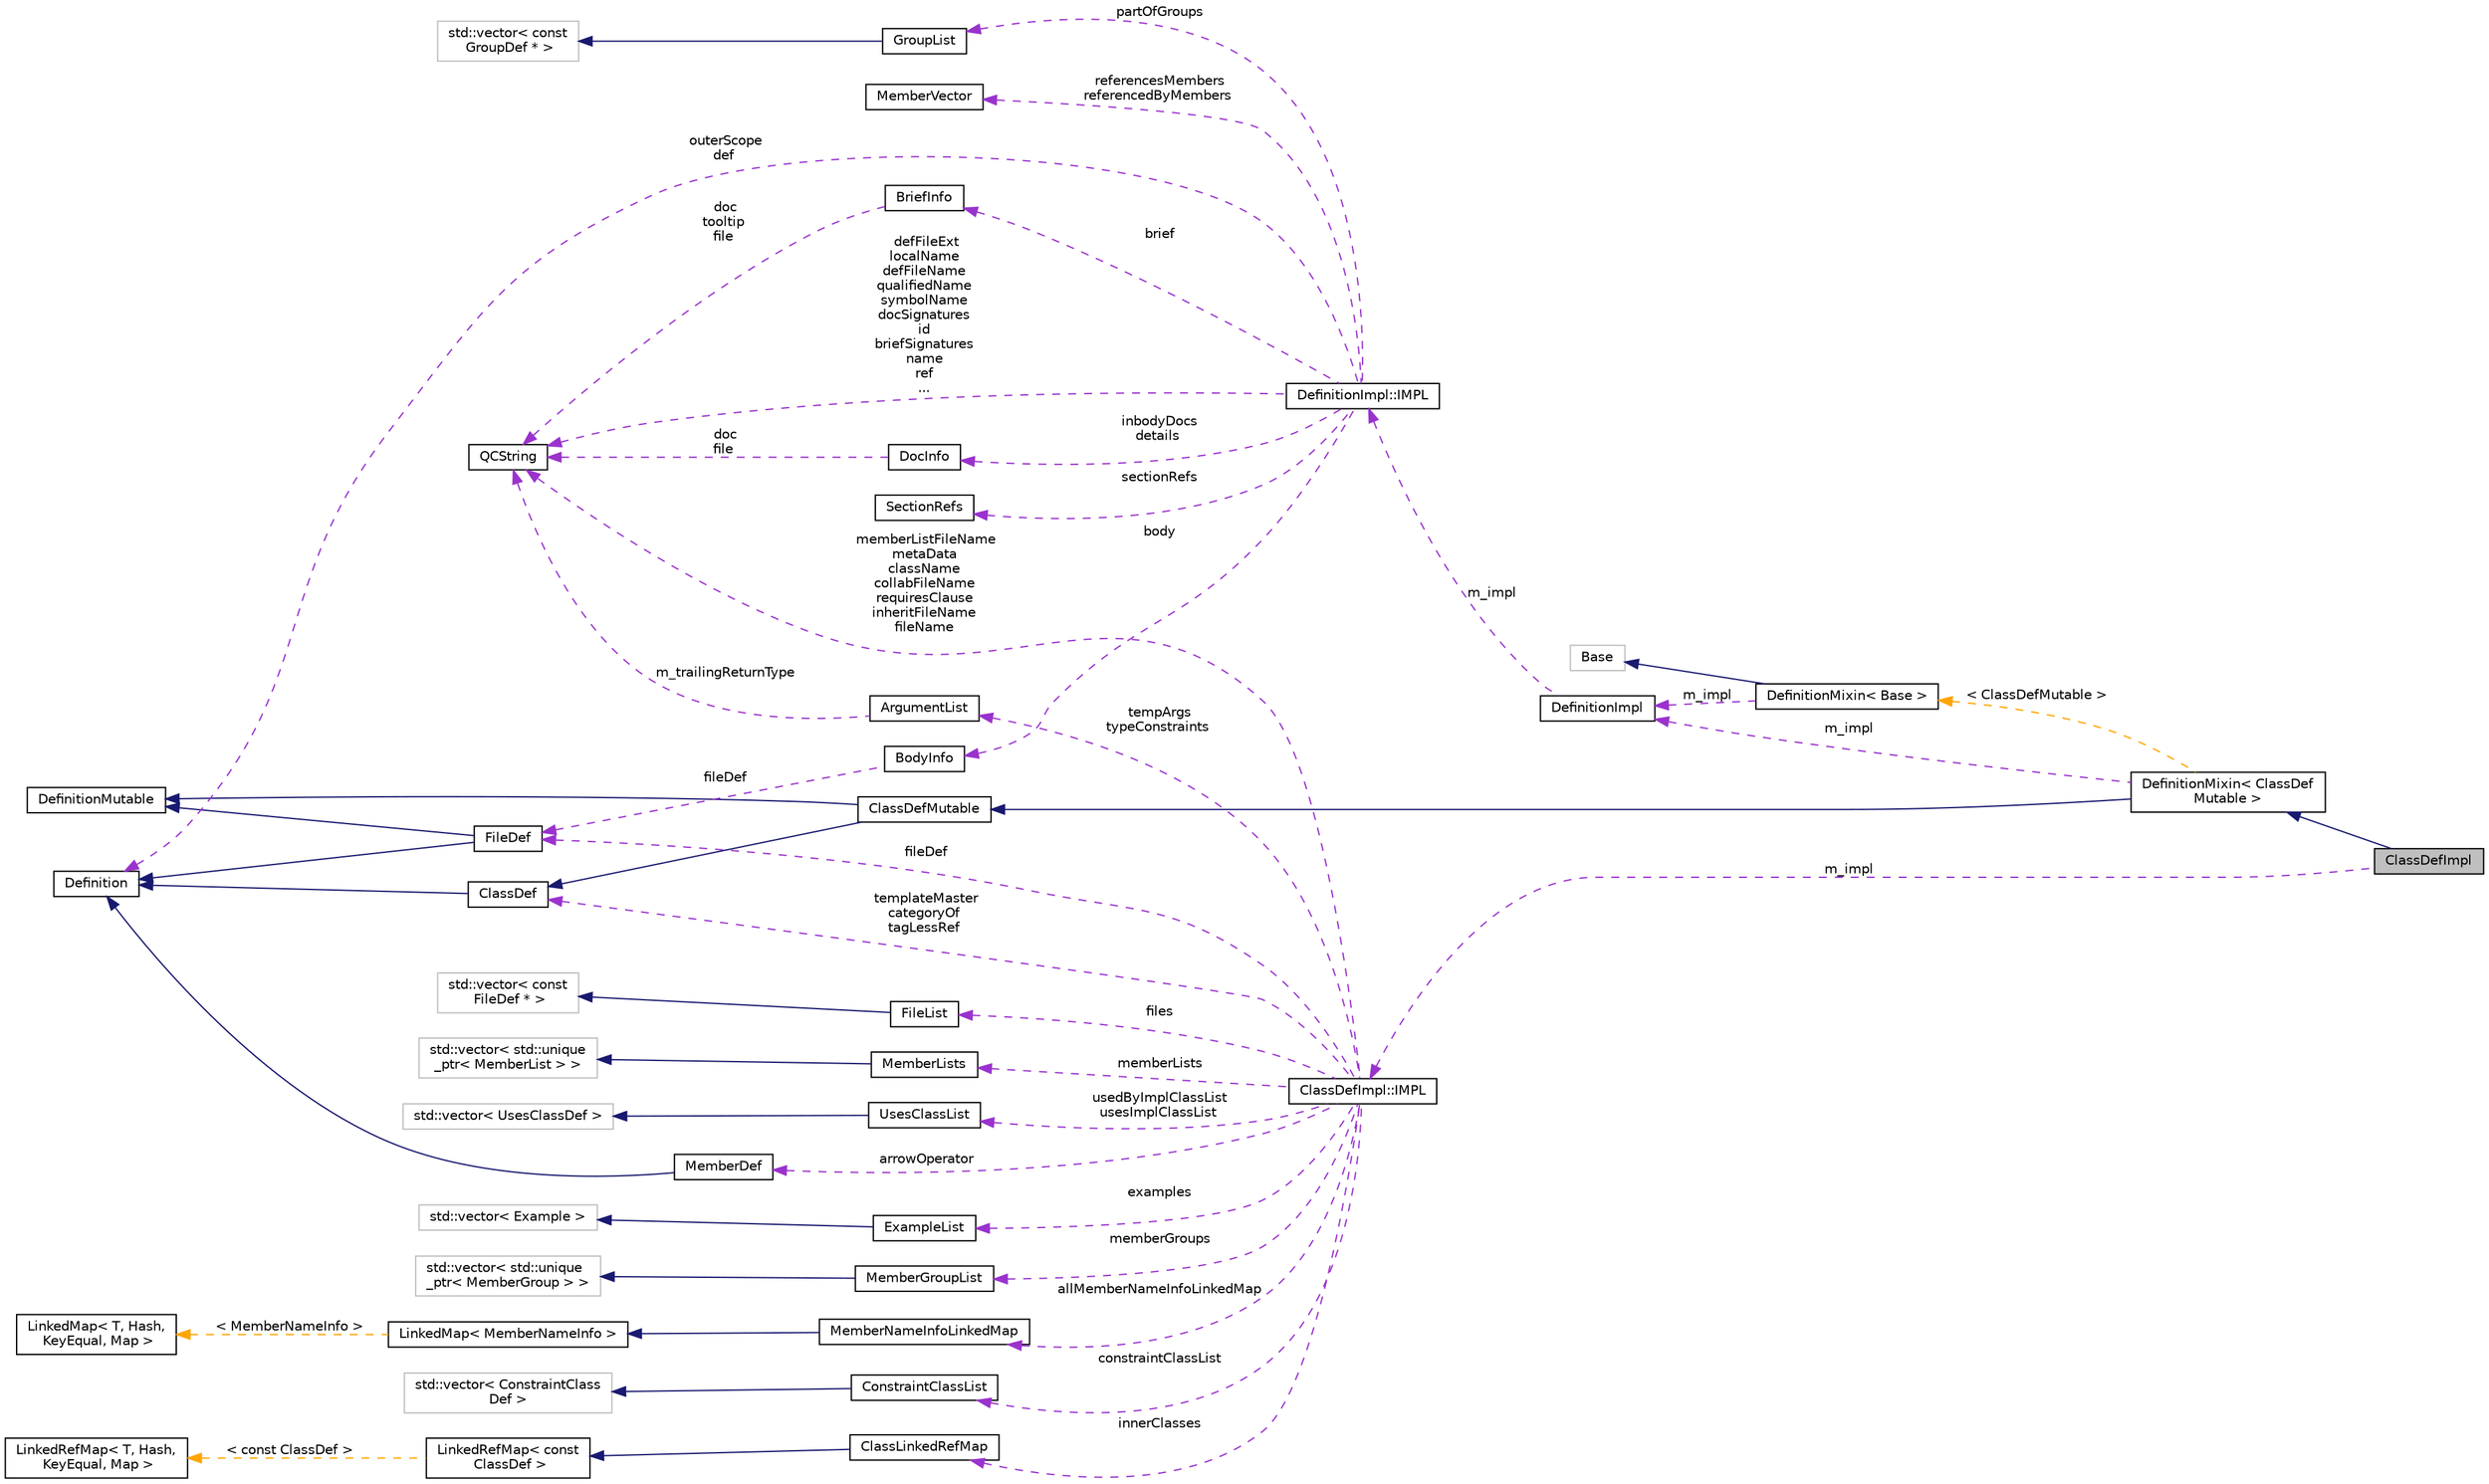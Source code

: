 digraph "ClassDefImpl"
{
 // INTERACTIVE_SVG=YES
 // LATEX_PDF_SIZE
  edge [fontname="Helvetica",fontsize="10",labelfontname="Helvetica",labelfontsize="10"];
  node [fontname="Helvetica",fontsize="10",shape=record];
  rankdir="LR";
  Node1 [label="ClassDefImpl",height=0.2,width=0.4,color="black", fillcolor="grey75", style="filled", fontcolor="black",tooltip="Implementation of the ClassDef interface"];
  Node2 -> Node1 [dir="back",color="midnightblue",fontsize="10",style="solid",fontname="Helvetica"];
  Node2 [label="DefinitionMixin\< ClassDef\lMutable \>",height=0.2,width=0.4,color="black", fillcolor="white", style="filled",URL="$dd/d10/class_definition_mixin.html",tooltip=" "];
  Node3 -> Node2 [dir="back",color="midnightblue",fontsize="10",style="solid",fontname="Helvetica"];
  Node3 [label="ClassDefMutable",height=0.2,width=0.4,color="black", fillcolor="white", style="filled",URL="$d0/dc2/class_class_def_mutable.html",tooltip=" "];
  Node4 -> Node3 [dir="back",color="midnightblue",fontsize="10",style="solid",fontname="Helvetica"];
  Node4 [label="DefinitionMutable",height=0.2,width=0.4,color="black", fillcolor="white", style="filled",URL="$d0/d46/class_definition_mutable.html",tooltip=" "];
  Node5 -> Node3 [dir="back",color="midnightblue",fontsize="10",style="solid",fontname="Helvetica"];
  Node5 [label="ClassDef",height=0.2,width=0.4,color="black", fillcolor="white", style="filled",URL="$d1/dcf/class_class_def.html",tooltip="A abstract class representing of a compound symbol."];
  Node6 -> Node5 [dir="back",color="midnightblue",fontsize="10",style="solid",fontname="Helvetica"];
  Node6 [label="Definition",height=0.2,width=0.4,color="black", fillcolor="white", style="filled",URL="$d5/dcc/class_definition.html",tooltip="The common base class of all entity definitions found in the sources."];
  Node7 -> Node2 [dir="back",color="darkorchid3",fontsize="10",style="dashed",label=" m_impl" ,fontname="Helvetica"];
  Node7 [label="DefinitionImpl",height=0.2,width=0.4,color="black", fillcolor="white", style="filled",URL="$d3/ddf/class_definition_impl.html",tooltip=" "];
  Node8 -> Node7 [dir="back",color="darkorchid3",fontsize="10",style="dashed",label=" m_impl" ,fontname="Helvetica"];
  Node8 [label="DefinitionImpl::IMPL",height=0.2,width=0.4,color="black", fillcolor="white", style="filled",URL="$dd/d50/class_definition_impl_1_1_i_m_p_l.html",tooltip="Private data associated with a Symbol DefinitionImpl object."];
  Node9 -> Node8 [dir="back",color="darkorchid3",fontsize="10",style="dashed",label=" defFileExt\nlocalName\ndefFileName\nqualifiedName\nsymbolName\ndocSignatures\nid\nbriefSignatures\nname\nref\n..." ,fontname="Helvetica"];
  Node9 [label="QCString",height=0.2,width=0.4,color="black", fillcolor="white", style="filled",URL="$d9/d45/class_q_c_string.html",tooltip="This is an alternative implementation of QCString."];
  Node10 -> Node8 [dir="back",color="darkorchid3",fontsize="10",style="dashed",label=" body" ,fontname="Helvetica"];
  Node10 [label="BodyInfo",height=0.2,width=0.4,color="black", fillcolor="white", style="filled",URL="$db/dab/struct_body_info.html",tooltip="Data associated with description found in the body."];
  Node11 -> Node10 [dir="back",color="darkorchid3",fontsize="10",style="dashed",label=" fileDef" ,fontname="Helvetica"];
  Node11 [label="FileDef",height=0.2,width=0.4,color="black", fillcolor="white", style="filled",URL="$de/db0/class_file_def.html",tooltip="A model of a file symbol."];
  Node4 -> Node11 [dir="back",color="midnightblue",fontsize="10",style="solid",fontname="Helvetica"];
  Node6 -> Node11 [dir="back",color="midnightblue",fontsize="10",style="solid",fontname="Helvetica"];
  Node12 -> Node8 [dir="back",color="darkorchid3",fontsize="10",style="dashed",label=" sectionRefs" ,fontname="Helvetica"];
  Node12 [label="SectionRefs",height=0.2,width=0.4,color="black", fillcolor="white", style="filled",URL="$d1/df9/class_section_refs.html",tooltip="class that represents a list of constant references to sections."];
  Node13 -> Node8 [dir="back",color="darkorchid3",fontsize="10",style="dashed",label=" partOfGroups" ,fontname="Helvetica"];
  Node13 [label="GroupList",height=0.2,width=0.4,color="black", fillcolor="white", style="filled",URL="$d3/d3b/class_group_list.html",tooltip=" "];
  Node14 -> Node13 [dir="back",color="midnightblue",fontsize="10",style="solid",fontname="Helvetica"];
  Node14 [label="std::vector\< const\l GroupDef * \>",height=0.2,width=0.4,color="grey75", fillcolor="white", style="filled",tooltip=" "];
  Node15 -> Node8 [dir="back",color="darkorchid3",fontsize="10",style="dashed",label=" inbodyDocs\ndetails" ,fontname="Helvetica"];
  Node15 [label="DocInfo",height=0.2,width=0.4,color="black", fillcolor="white", style="filled",URL="$d7/dd5/struct_doc_info.html",tooltip="Data associated with a detailed description."];
  Node9 -> Node15 [dir="back",color="darkorchid3",fontsize="10",style="dashed",label=" doc\nfile" ,fontname="Helvetica"];
  Node16 -> Node8 [dir="back",color="darkorchid3",fontsize="10",style="dashed",label=" brief" ,fontname="Helvetica"];
  Node16 [label="BriefInfo",height=0.2,width=0.4,color="black", fillcolor="white", style="filled",URL="$d0/da7/struct_brief_info.html",tooltip="Data associated with a brief description."];
  Node9 -> Node16 [dir="back",color="darkorchid3",fontsize="10",style="dashed",label=" doc\ntooltip\nfile" ,fontname="Helvetica"];
  Node6 -> Node8 [dir="back",color="darkorchid3",fontsize="10",style="dashed",label=" outerScope\ndef" ,fontname="Helvetica"];
  Node17 -> Node8 [dir="back",color="darkorchid3",fontsize="10",style="dashed",label=" referencesMembers\nreferencedByMembers" ,fontname="Helvetica"];
  Node17 [label="MemberVector",height=0.2,width=0.4,color="black", fillcolor="white", style="filled",URL="$d1/d7d/class_member_vector.html",tooltip="A vector of MemberDef object"];
  Node18 -> Node2 [dir="back",color="orange",fontsize="10",style="dashed",label=" \< ClassDefMutable \>" ,fontname="Helvetica"];
  Node18 [label="DefinitionMixin\< Base \>",height=0.2,width=0.4,color="black", fillcolor="white", style="filled",URL="$dd/d10/class_definition_mixin.html",tooltip=" "];
  Node19 -> Node18 [dir="back",color="midnightblue",fontsize="10",style="solid",fontname="Helvetica"];
  Node19 [label="Base",height=0.2,width=0.4,color="grey75", fillcolor="white", style="filled",tooltip=" "];
  Node7 -> Node18 [dir="back",color="darkorchid3",fontsize="10",style="dashed",label=" m_impl" ,fontname="Helvetica"];
  Node20 -> Node1 [dir="back",color="darkorchid3",fontsize="10",style="dashed",label=" m_impl" ,fontname="Helvetica"];
  Node20 [label="ClassDefImpl::IMPL",height=0.2,width=0.4,color="black", fillcolor="white", style="filled",URL="$d6/d4a/class_class_def_impl_1_1_i_m_p_l.html",tooltip="Private data associated with a ClassDef object."];
  Node9 -> Node20 [dir="back",color="darkorchid3",fontsize="10",style="dashed",label=" memberListFileName\nmetaData\nclassName\ncollabFileName\nrequiresClause\ninheritFileName\nfileName" ,fontname="Helvetica"];
  Node21 -> Node20 [dir="back",color="darkorchid3",fontsize="10",style="dashed",label=" innerClasses" ,fontname="Helvetica"];
  Node21 [label="ClassLinkedRefMap",height=0.2,width=0.4,color="black", fillcolor="white", style="filled",URL="$da/d08/class_class_linked_ref_map.html",tooltip=" "];
  Node22 -> Node21 [dir="back",color="midnightblue",fontsize="10",style="solid",fontname="Helvetica"];
  Node22 [label="LinkedRefMap\< const\l ClassDef \>",height=0.2,width=0.4,color="black", fillcolor="white", style="filled",URL="$d2/db7/class_linked_ref_map.html",tooltip=" "];
  Node23 -> Node22 [dir="back",color="orange",fontsize="10",style="dashed",label=" \< const ClassDef \>" ,fontname="Helvetica"];
  Node23 [label="LinkedRefMap\< T, Hash,\l KeyEqual, Map \>",height=0.2,width=0.4,color="black", fillcolor="white", style="filled",URL="$d2/db7/class_linked_ref_map.html",tooltip="Container class representing a vector of objects with keys."];
  Node24 -> Node20 [dir="back",color="darkorchid3",fontsize="10",style="dashed",label=" files" ,fontname="Helvetica"];
  Node24 [label="FileList",height=0.2,width=0.4,color="black", fillcolor="white", style="filled",URL="$d0/d18/class_file_list.html",tooltip=" "];
  Node25 -> Node24 [dir="back",color="midnightblue",fontsize="10",style="solid",fontname="Helvetica"];
  Node25 [label="std::vector\< const\l FileDef * \>",height=0.2,width=0.4,color="grey75", fillcolor="white", style="filled",tooltip=" "];
  Node26 -> Node20 [dir="back",color="darkorchid3",fontsize="10",style="dashed",label=" memberLists" ,fontname="Helvetica"];
  Node26 [label="MemberLists",height=0.2,width=0.4,color="black", fillcolor="white", style="filled",URL="$dd/d5a/class_member_lists.html",tooltip=" "];
  Node27 -> Node26 [dir="back",color="midnightblue",fontsize="10",style="solid",fontname="Helvetica"];
  Node27 [label="std::vector\< std::unique\l_ptr\< MemberList \> \>",height=0.2,width=0.4,color="grey75", fillcolor="white", style="filled",tooltip=" "];
  Node11 -> Node20 [dir="back",color="darkorchid3",fontsize="10",style="dashed",label=" fileDef" ,fontname="Helvetica"];
  Node28 -> Node20 [dir="back",color="darkorchid3",fontsize="10",style="dashed",label=" usedByImplClassList\nusesImplClassList" ,fontname="Helvetica"];
  Node28 [label="UsesClassList",height=0.2,width=0.4,color="black", fillcolor="white", style="filled",URL="$dd/d1c/class_uses_class_list.html",tooltip=" "];
  Node29 -> Node28 [dir="back",color="midnightblue",fontsize="10",style="solid",fontname="Helvetica"];
  Node29 [label="std::vector\< UsesClassDef \>",height=0.2,width=0.4,color="grey75", fillcolor="white", style="filled",tooltip=" "];
  Node30 -> Node20 [dir="back",color="darkorchid3",fontsize="10",style="dashed",label=" allMemberNameInfoLinkedMap" ,fontname="Helvetica"];
  Node30 [label="MemberNameInfoLinkedMap",height=0.2,width=0.4,color="black", fillcolor="white", style="filled",URL="$de/d04/class_member_name_info_linked_map.html",tooltip=" "];
  Node31 -> Node30 [dir="back",color="midnightblue",fontsize="10",style="solid",fontname="Helvetica"];
  Node31 [label="LinkedMap\< MemberNameInfo \>",height=0.2,width=0.4,color="black", fillcolor="white", style="filled",URL="$d0/d2c/class_linked_map.html",tooltip=" "];
  Node32 -> Node31 [dir="back",color="orange",fontsize="10",style="dashed",label=" \< MemberNameInfo \>" ,fontname="Helvetica"];
  Node32 [label="LinkedMap\< T, Hash,\l KeyEqual, Map \>",height=0.2,width=0.4,color="black", fillcolor="white", style="filled",URL="$d0/d2c/class_linked_map.html",tooltip="Container class representing a vector of objects with keys."];
  Node33 -> Node20 [dir="back",color="darkorchid3",fontsize="10",style="dashed",label=" examples" ,fontname="Helvetica"];
  Node33 [label="ExampleList",height=0.2,width=0.4,color="black", fillcolor="white", style="filled",URL="$d1/d48/class_example_list.html",tooltip=" "];
  Node34 -> Node33 [dir="back",color="midnightblue",fontsize="10",style="solid",fontname="Helvetica"];
  Node34 [label="std::vector\< Example \>",height=0.2,width=0.4,color="grey75", fillcolor="white", style="filled",tooltip=" "];
  Node35 -> Node20 [dir="back",color="darkorchid3",fontsize="10",style="dashed",label=" memberGroups" ,fontname="Helvetica"];
  Node35 [label="MemberGroupList",height=0.2,width=0.4,color="black", fillcolor="white", style="filled",URL="$df/d11/class_member_group_list.html",tooltip=" "];
  Node36 -> Node35 [dir="back",color="midnightblue",fontsize="10",style="solid",fontname="Helvetica"];
  Node36 [label="std::vector\< std::unique\l_ptr\< MemberGroup \> \>",height=0.2,width=0.4,color="grey75", fillcolor="white", style="filled",tooltip=" "];
  Node37 -> Node20 [dir="back",color="darkorchid3",fontsize="10",style="dashed",label=" tempArgs\ntypeConstraints" ,fontname="Helvetica"];
  Node37 [label="ArgumentList",height=0.2,width=0.4,color="black", fillcolor="white", style="filled",URL="$d7/df8/class_argument_list.html",tooltip="This class represents an function or template argument list."];
  Node9 -> Node37 [dir="back",color="darkorchid3",fontsize="10",style="dashed",label=" m_trailingReturnType" ,fontname="Helvetica"];
  Node38 -> Node20 [dir="back",color="darkorchid3",fontsize="10",style="dashed",label=" arrowOperator" ,fontname="Helvetica"];
  Node38 [label="MemberDef",height=0.2,width=0.4,color="black", fillcolor="white", style="filled",URL="$da/d09/class_member_def.html",tooltip="A model of a class/file/namespace member symbol."];
  Node6 -> Node38 [dir="back",color="midnightblue",fontsize="10",style="solid",fontname="Helvetica"];
  Node39 -> Node20 [dir="back",color="darkorchid3",fontsize="10",style="dashed",label=" constraintClassList" ,fontname="Helvetica"];
  Node39 [label="ConstraintClassList",height=0.2,width=0.4,color="black", fillcolor="white", style="filled",URL="$d6/d69/class_constraint_class_list.html",tooltip=" "];
  Node40 -> Node39 [dir="back",color="midnightblue",fontsize="10",style="solid",fontname="Helvetica"];
  Node40 [label="std::vector\< ConstraintClass\lDef \>",height=0.2,width=0.4,color="grey75", fillcolor="white", style="filled",tooltip=" "];
  Node5 -> Node20 [dir="back",color="darkorchid3",fontsize="10",style="dashed",label=" templateMaster\ncategoryOf\ntagLessRef" ,fontname="Helvetica"];
}
